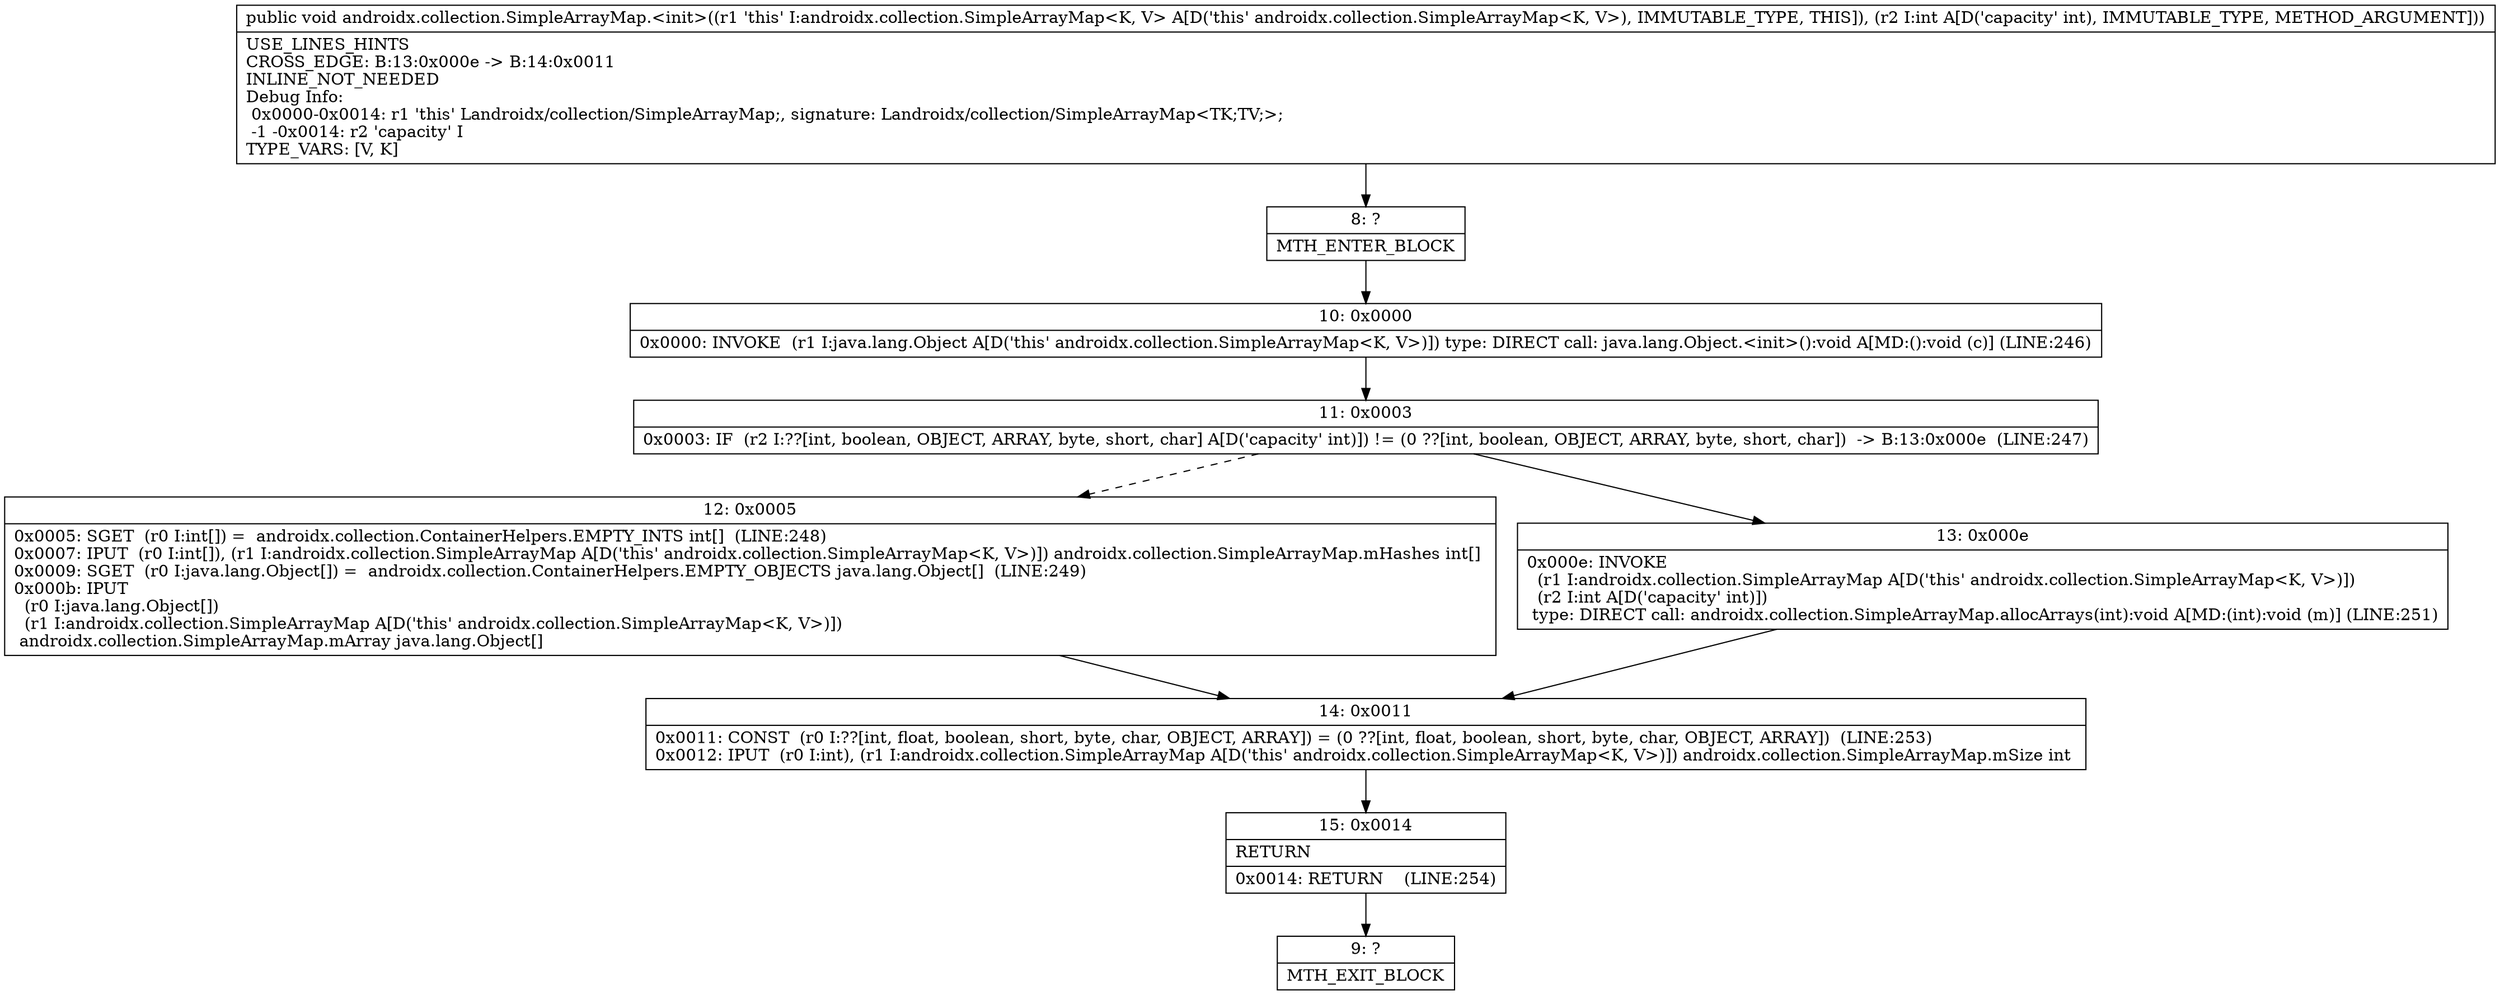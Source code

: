 digraph "CFG forandroidx.collection.SimpleArrayMap.\<init\>(I)V" {
Node_8 [shape=record,label="{8\:\ ?|MTH_ENTER_BLOCK\l}"];
Node_10 [shape=record,label="{10\:\ 0x0000|0x0000: INVOKE  (r1 I:java.lang.Object A[D('this' androidx.collection.SimpleArrayMap\<K, V\>)]) type: DIRECT call: java.lang.Object.\<init\>():void A[MD:():void (c)] (LINE:246)\l}"];
Node_11 [shape=record,label="{11\:\ 0x0003|0x0003: IF  (r2 I:??[int, boolean, OBJECT, ARRAY, byte, short, char] A[D('capacity' int)]) != (0 ??[int, boolean, OBJECT, ARRAY, byte, short, char])  \-\> B:13:0x000e  (LINE:247)\l}"];
Node_12 [shape=record,label="{12\:\ 0x0005|0x0005: SGET  (r0 I:int[]) =  androidx.collection.ContainerHelpers.EMPTY_INTS int[]  (LINE:248)\l0x0007: IPUT  (r0 I:int[]), (r1 I:androidx.collection.SimpleArrayMap A[D('this' androidx.collection.SimpleArrayMap\<K, V\>)]) androidx.collection.SimpleArrayMap.mHashes int[] \l0x0009: SGET  (r0 I:java.lang.Object[]) =  androidx.collection.ContainerHelpers.EMPTY_OBJECTS java.lang.Object[]  (LINE:249)\l0x000b: IPUT  \l  (r0 I:java.lang.Object[])\l  (r1 I:androidx.collection.SimpleArrayMap A[D('this' androidx.collection.SimpleArrayMap\<K, V\>)])\l androidx.collection.SimpleArrayMap.mArray java.lang.Object[] \l}"];
Node_14 [shape=record,label="{14\:\ 0x0011|0x0011: CONST  (r0 I:??[int, float, boolean, short, byte, char, OBJECT, ARRAY]) = (0 ??[int, float, boolean, short, byte, char, OBJECT, ARRAY])  (LINE:253)\l0x0012: IPUT  (r0 I:int), (r1 I:androidx.collection.SimpleArrayMap A[D('this' androidx.collection.SimpleArrayMap\<K, V\>)]) androidx.collection.SimpleArrayMap.mSize int \l}"];
Node_15 [shape=record,label="{15\:\ 0x0014|RETURN\l|0x0014: RETURN    (LINE:254)\l}"];
Node_9 [shape=record,label="{9\:\ ?|MTH_EXIT_BLOCK\l}"];
Node_13 [shape=record,label="{13\:\ 0x000e|0x000e: INVOKE  \l  (r1 I:androidx.collection.SimpleArrayMap A[D('this' androidx.collection.SimpleArrayMap\<K, V\>)])\l  (r2 I:int A[D('capacity' int)])\l type: DIRECT call: androidx.collection.SimpleArrayMap.allocArrays(int):void A[MD:(int):void (m)] (LINE:251)\l}"];
MethodNode[shape=record,label="{public void androidx.collection.SimpleArrayMap.\<init\>((r1 'this' I:androidx.collection.SimpleArrayMap\<K, V\> A[D('this' androidx.collection.SimpleArrayMap\<K, V\>), IMMUTABLE_TYPE, THIS]), (r2 I:int A[D('capacity' int), IMMUTABLE_TYPE, METHOD_ARGUMENT]))  | USE_LINES_HINTS\lCROSS_EDGE: B:13:0x000e \-\> B:14:0x0011\lINLINE_NOT_NEEDED\lDebug Info:\l  0x0000\-0x0014: r1 'this' Landroidx\/collection\/SimpleArrayMap;, signature: Landroidx\/collection\/SimpleArrayMap\<TK;TV;\>;\l  \-1 \-0x0014: r2 'capacity' I\lTYPE_VARS: [V, K]\l}"];
MethodNode -> Node_8;Node_8 -> Node_10;
Node_10 -> Node_11;
Node_11 -> Node_12[style=dashed];
Node_11 -> Node_13;
Node_12 -> Node_14;
Node_14 -> Node_15;
Node_15 -> Node_9;
Node_13 -> Node_14;
}

